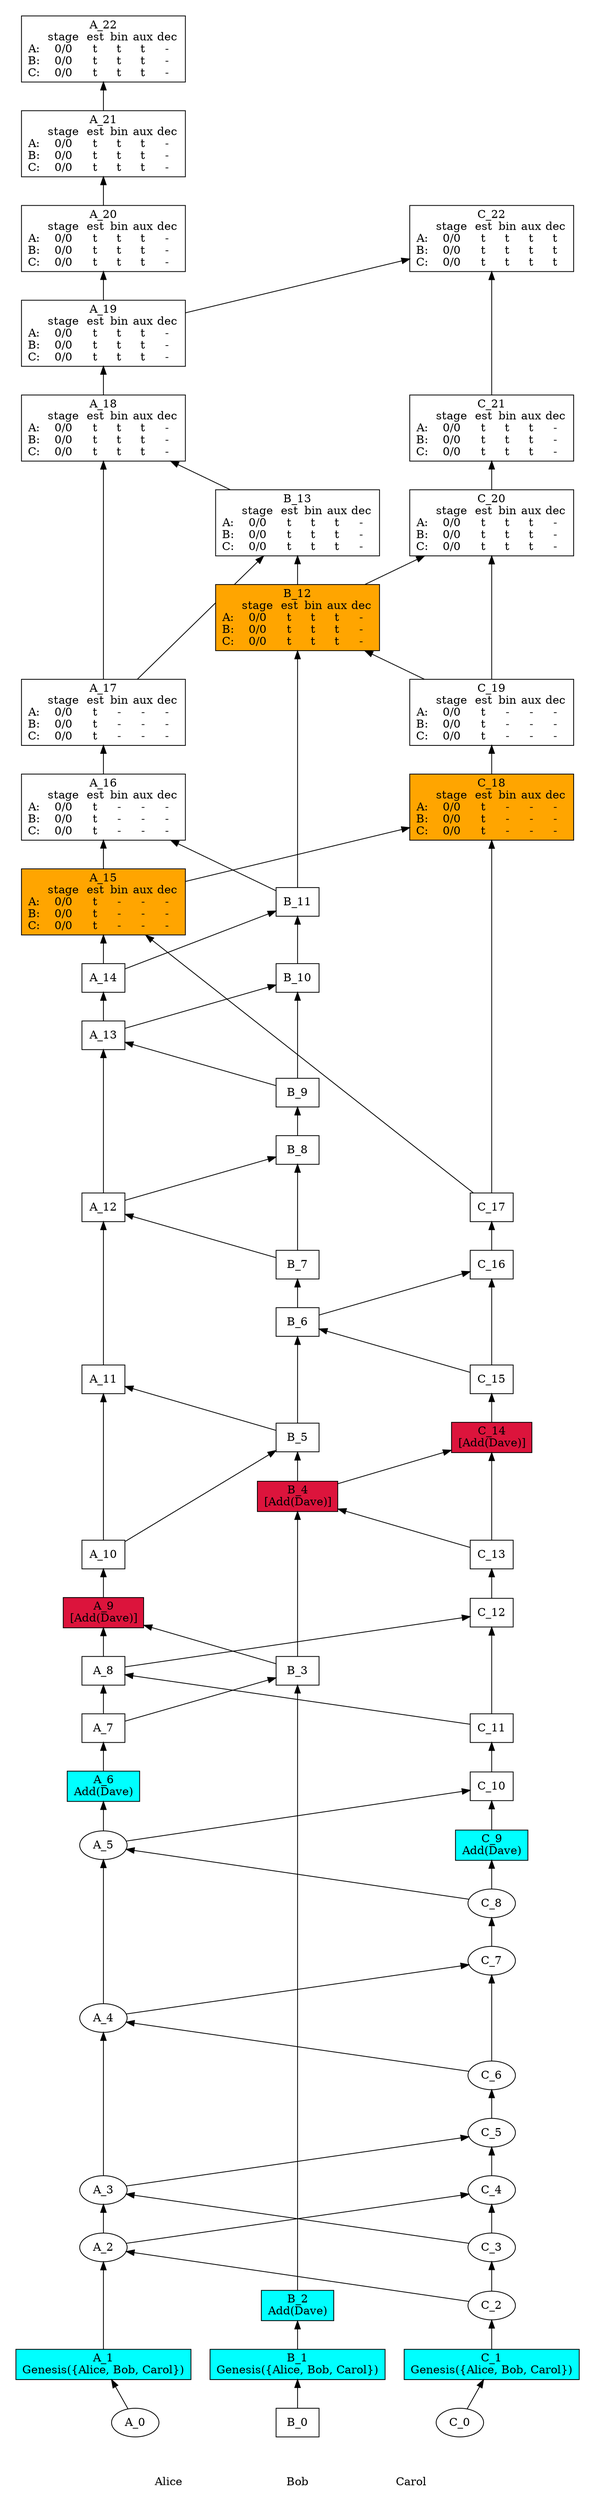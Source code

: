 /// our_id: Alice
/// peer_list: {
///   Alice: PeerState(VOTE|SEND|RECV)
///   Bob: PeerState(VOTE|SEND|RECV)
///   Carol: PeerState(VOTE|SEND|RECV)
/// }
digraph GossipGraph {
  splines=false
  rankdir=BT

  style=invis
  subgraph cluster_Alice {
    label="Alice"
    "Alice" [style=invis]
    "Alice" -> "A_0" [style=invis]
    "A_0" -> "A_1" [minlen=1]
    "A_1" -> "A_2" [minlen=2]
    "A_2" -> "A_3" [minlen=1]
    "A_3" -> "A_4" [minlen=3]
    "A_4" -> "A_5" [minlen=3]
    "A_5" -> "A_6" [minlen=1]
    "A_6" -> "A_7" [minlen=1]
    "A_7" -> "A_8" [minlen=1]
    "A_8" -> "A_9" [minlen=1]
    "A_9" -> "A_10" [minlen=1]
    "A_10" -> "A_11" [minlen=3]
    "A_11" -> "A_12" [minlen=3]
    "A_12" -> "A_13" [minlen=3]
    "A_13" -> "A_14" [minlen=1]
    "A_14" -> "A_15" [minlen=1]
    "A_15" -> "A_16" [minlen=1]
    "A_16" -> "A_17" [minlen=1]
    "A_17" -> "A_18" [minlen=3]
    "A_18" -> "A_19" [minlen=1]
    "A_19" -> "A_20" [minlen=1]
    "A_20" -> "A_21" [minlen=1]
    "A_21" -> "A_22" [minlen=1]
  }
  "C_2" -> "A_2" [constraint=false]
  "C_3" -> "A_3" [constraint=false]
  "C_6" -> "A_4" [constraint=false]
  "C_8" -> "A_5" [constraint=false]
  "C_11" -> "A_8" [constraint=false]
  "B_3" -> "A_9" [constraint=false]
  "B_5" -> "A_11" [constraint=false]
  "B_7" -> "A_12" [constraint=false]
  "B_9" -> "A_13" [constraint=false]
  "C_17" -> "A_15" [constraint=false]
  "B_11" -> "A_16" [constraint=false]
  "B_13" -> "A_18" [constraint=false]

  style=invis
  subgraph cluster_Bob {
    label="Bob"
    "Bob" [style=invis]
    "Bob" -> "B_0" [style=invis]
    "B_0" -> "B_1" [minlen=1]
    "B_1" -> "B_2" [minlen=1]
    "B_2" -> "B_3" [minlen=11]
    "B_3" -> "B_4" [minlen=3]
    "B_4" -> "B_5" [minlen=1]
    "B_5" -> "B_6" [minlen=2]
    "B_6" -> "B_7" [minlen=1]
    "B_7" -> "B_8" [minlen=2]
    "B_8" -> "B_9" [minlen=1]
    "B_9" -> "B_10" [minlen=2]
    "B_10" -> "B_11" [minlen=1]
    "B_11" -> "B_12" [minlen=3]
    "B_12" -> "B_13" [minlen=1]
  }
  "A_7" -> "B_3" [constraint=false]
  "C_13" -> "B_4" [constraint=false]
  "A_10" -> "B_5" [constraint=false]
  "C_15" -> "B_6" [constraint=false]
  "A_12" -> "B_8" [constraint=false]
  "A_13" -> "B_10" [constraint=false]
  "A_14" -> "B_11" [constraint=false]
  "C_19" -> "B_12" [constraint=false]
  "A_17" -> "B_13" [constraint=false]

  style=invis
  subgraph cluster_Carol {
    label="Carol"
    "Carol" [style=invis]
    "Carol" -> "C_0" [style=invis]
    "C_0" -> "C_1" [minlen=1]
    "C_1" -> "C_2" [minlen=1]
    "C_2" -> "C_3" [minlen=1]
    "C_3" -> "C_4" [minlen=1]
    "C_4" -> "C_5" [minlen=1]
    "C_5" -> "C_6" [minlen=1]
    "C_6" -> "C_7" [minlen=2]
    "C_7" -> "C_8" [minlen=1]
    "C_8" -> "C_9" [minlen=1]
    "C_9" -> "C_10" [minlen=1]
    "C_10" -> "C_11" [minlen=1]
    "C_11" -> "C_12" [minlen=2]
    "C_12" -> "C_13" [minlen=1]
    "C_13" -> "C_14" [minlen=2]
    "C_14" -> "C_15" [minlen=1]
    "C_15" -> "C_16" [minlen=2]
    "C_16" -> "C_17" [minlen=1]
    "C_17" -> "C_18" [minlen=6]
    "C_18" -> "C_19" [minlen=1]
    "C_19" -> "C_20" [minlen=2]
    "C_20" -> "C_21" [minlen=1]
    "C_21" -> "C_22" [minlen=2]
  }
  "A_2" -> "C_4" [constraint=false]
  "A_3" -> "C_5" [constraint=false]
  "A_4" -> "C_7" [constraint=false]
  "A_5" -> "C_10" [constraint=false]
  "A_8" -> "C_12" [constraint=false]
  "B_4" -> "C_14" [constraint=false]
  "B_6" -> "C_16" [constraint=false]
  "A_15" -> "C_18" [constraint=false]
  "B_12" -> "C_20" [constraint=false]
  "A_19" -> "C_22" [constraint=false]

  {
    rank=same
    "Alice" [style=filled, color=white]
    "Bob" [style=filled, color=white]
    "Carol" [style=filled, color=white]
  }
  "Alice" -> "Bob" -> "Carol" [style=invis]

/// ===== details of events =====
  "A_0" [fillcolor=white, label=<<table border="0" cellborder="0" cellpadding="0" cellspacing="0">
<tr><td colspan="6">A_0</td></tr>
</table>>]
/// cause: Initial
/// last_ancestors: {Alice: 0}

  "A_1" [style=filled, fillcolor=cyan, shape=rectangle, label=<<table border="0" cellborder="0" cellpadding="0" cellspacing="0">
<tr><td colspan="6">A_1</td></tr>
<tr><td colspan="6">Genesis({Alice, Bob, Carol})</td></tr>
</table>>]
/// cause: Observation(Genesis({Alice, Bob, Carol}))
/// last_ancestors: {Alice: 1}

  "A_2" [fillcolor=white, label=<<table border="0" cellborder="0" cellpadding="0" cellspacing="0">
<tr><td colspan="6">A_2</td></tr>
</table>>]
/// cause: Request
/// last_ancestors: {Alice: 2, Carol: 2}

  "A_3" [fillcolor=white, label=<<table border="0" cellborder="0" cellpadding="0" cellspacing="0">
<tr><td colspan="6">A_3</td></tr>
</table>>]
/// cause: Request
/// last_ancestors: {Alice: 3, Carol: 3}

  "A_4" [fillcolor=white, label=<<table border="0" cellborder="0" cellpadding="0" cellspacing="0">
<tr><td colspan="6">A_4</td></tr>
</table>>]
/// cause: Request
/// last_ancestors: {Alice: 4, Carol: 6}

  "A_5" [fillcolor=white, label=<<table border="0" cellborder="0" cellpadding="0" cellspacing="0">
<tr><td colspan="6">A_5</td></tr>
</table>>]
/// cause: Request
/// last_ancestors: {Alice: 5, Carol: 8}

  "A_6" [style=filled, fillcolor=cyan, shape=rectangle, label=<<table border="0" cellborder="0" cellpadding="0" cellspacing="0">
<tr><td colspan="6">A_6</td></tr>
<tr><td colspan="6">Add(Dave)</td></tr>
</table>>]
/// cause: Observation(Add(Dave))
/// last_ancestors: {Alice: 6, Carol: 8}

  "A_7" [fillcolor=white, shape=rectangle, label=<<table border="0" cellborder="0" cellpadding="0" cellspacing="0">
<tr><td colspan="6">A_7</td></tr>
</table>>]
/// cause: Requesting(Bob)
/// last_ancestors: {Alice: 7, Carol: 8}

  "A_8" [fillcolor=white, shape=rectangle, label=<<table border="0" cellborder="0" cellpadding="0" cellspacing="0">
<tr><td colspan="6">A_8</td></tr>
</table>>]
/// cause: Request
/// last_ancestors: {Alice: 8, Carol: 11}

  "A_9" [style=filled, fillcolor=crimson, shape=rectangle, label=<<table border="0" cellborder="0" cellpadding="0" cellspacing="0">
<tr><td colspan="6">A_9</td></tr>
<tr><td colspan="6">[Add(Dave)]</td></tr></table>>]
/// cause: Response
/// last_ancestors: {Alice: 9, Bob: 3, Carol: 11}

  "A_10" [fillcolor=white, shape=rectangle, label=<<table border="0" cellborder="0" cellpadding="0" cellspacing="0">
<tr><td colspan="6">A_10</td></tr>
</table>>]
/// cause: Requesting(Bob)
/// last_ancestors: {Alice: 10, Bob: 3, Carol: 11}

  "A_11" [fillcolor=white, shape=rectangle, label=<<table border="0" cellborder="0" cellpadding="0" cellspacing="0">
<tr><td colspan="6">A_11</td></tr>
</table>>]
/// cause: Response
/// last_ancestors: {Alice: 11, Bob: 5, Carol: 13}

  "A_12" [fillcolor=white, shape=rectangle, label=<<table border="0" cellborder="0" cellpadding="0" cellspacing="0">
<tr><td colspan="6">A_12</td></tr>
</table>>]
/// cause: Request
/// last_ancestors: {Alice: 12, Bob: 7, Carol: 15}

  "A_13" [fillcolor=white, shape=rectangle, label=<<table border="0" cellborder="0" cellpadding="0" cellspacing="0">
<tr><td colspan="6">A_13</td></tr>
</table>>]
/// cause: Request
/// last_ancestors: {Alice: 13, Bob: 9, Carol: 15}

  "A_14" [fillcolor=white, shape=rectangle, label=<<table border="0" cellborder="0" cellpadding="0" cellspacing="0">
<tr><td colspan="6">A_14</td></tr>
</table>>]
/// cause: Requesting(Bob)
/// last_ancestors: {Alice: 14, Bob: 9, Carol: 15}

  "A_15" [style=filled, fillcolor=orange, shape=rectangle, label=<<table border="0" cellborder="0" cellpadding="0" cellspacing="0">
<tr><td colspan="6">A_15</td></tr>
<tr><td></td><td width="50">stage</td><td width="30">est</td><td width="30">bin</td><td width="30">aux</td><td width="30">dec</td></tr>
<tr><td>A: </td><td>0/0</td><td>t</td><td>-</td><td>-</td><td>-</td></tr>
<tr><td>B: </td><td>0/0</td><td>t</td><td>-</td><td>-</td><td>-</td></tr>
<tr><td>C: </td><td>0/0</td><td>t</td><td>-</td><td>-</td><td>-</td></tr></table>>]
/// cause: Request
/// last_ancestors: {Alice: 15, Bob: 9, Carol: 17}

  "A_16" [fillcolor=white, shape=rectangle, label=<<table border="0" cellborder="0" cellpadding="0" cellspacing="0">
<tr><td colspan="6">A_16</td></tr>
<tr><td></td><td width="50">stage</td><td width="30">est</td><td width="30">bin</td><td width="30">aux</td><td width="30">dec</td></tr>
<tr><td>A: </td><td>0/0</td><td>t</td><td>-</td><td>-</td><td>-</td></tr>
<tr><td>B: </td><td>0/0</td><td>t</td><td>-</td><td>-</td><td>-</td></tr>
<tr><td>C: </td><td>0/0</td><td>t</td><td>-</td><td>-</td><td>-</td></tr></table>>]
/// cause: Response
/// last_ancestors: {Alice: 16, Bob: 11, Carol: 17}

  "A_17" [fillcolor=white, shape=rectangle, label=<<table border="0" cellborder="0" cellpadding="0" cellspacing="0">
<tr><td colspan="6">A_17</td></tr>
<tr><td></td><td width="50">stage</td><td width="30">est</td><td width="30">bin</td><td width="30">aux</td><td width="30">dec</td></tr>
<tr><td>A: </td><td>0/0</td><td>t</td><td>-</td><td>-</td><td>-</td></tr>
<tr><td>B: </td><td>0/0</td><td>t</td><td>-</td><td>-</td><td>-</td></tr>
<tr><td>C: </td><td>0/0</td><td>t</td><td>-</td><td>-</td><td>-</td></tr></table>>]
/// cause: Requesting(Bob)
/// last_ancestors: {Alice: 17, Bob: 11, Carol: 17}

  "A_18" [fillcolor=white, shape=rectangle, label=<<table border="0" cellborder="0" cellpadding="0" cellspacing="0">
<tr><td colspan="6">A_18</td></tr>
<tr><td></td><td width="50">stage</td><td width="30">est</td><td width="30">bin</td><td width="30">aux</td><td width="30">dec</td></tr>
<tr><td>A: </td><td>0/0</td><td>t</td><td>t</td><td>t</td><td>-</td></tr>
<tr><td>B: </td><td>0/0</td><td>t</td><td>t</td><td>t</td><td>-</td></tr>
<tr><td>C: </td><td>0/0</td><td>t</td><td>t</td><td>t</td><td>-</td></tr></table>>]
/// cause: Response
/// last_ancestors: {Alice: 18, Bob: 13, Carol: 19}

  "A_19" [fillcolor=white, shape=rectangle, label=<<table border="0" cellborder="0" cellpadding="0" cellspacing="0">
<tr><td colspan="6">A_19</td></tr>
<tr><td></td><td width="50">stage</td><td width="30">est</td><td width="30">bin</td><td width="30">aux</td><td width="30">dec</td></tr>
<tr><td>A: </td><td>0/0</td><td>t</td><td>t</td><td>t</td><td>-</td></tr>
<tr><td>B: </td><td>0/0</td><td>t</td><td>t</td><td>t</td><td>-</td></tr>
<tr><td>C: </td><td>0/0</td><td>t</td><td>t</td><td>t</td><td>-</td></tr></table>>]
/// cause: Requesting(Carol)
/// last_ancestors: {Alice: 19, Bob: 13, Carol: 19}

  "A_20" [fillcolor=white, shape=rectangle, label=<<table border="0" cellborder="0" cellpadding="0" cellspacing="0">
<tr><td colspan="6">A_20</td></tr>
<tr><td></td><td width="50">stage</td><td width="30">est</td><td width="30">bin</td><td width="30">aux</td><td width="30">dec</td></tr>
<tr><td>A: </td><td>0/0</td><td>t</td><td>t</td><td>t</td><td>-</td></tr>
<tr><td>B: </td><td>0/0</td><td>t</td><td>t</td><td>t</td><td>-</td></tr>
<tr><td>C: </td><td>0/0</td><td>t</td><td>t</td><td>t</td><td>-</td></tr></table>>]
/// cause: Requesting(Carol)
/// last_ancestors: {Alice: 20, Bob: 13, Carol: 19}

  "A_21" [fillcolor=white, shape=rectangle, label=<<table border="0" cellborder="0" cellpadding="0" cellspacing="0">
<tr><td colspan="6">A_21</td></tr>
<tr><td></td><td width="50">stage</td><td width="30">est</td><td width="30">bin</td><td width="30">aux</td><td width="30">dec</td></tr>
<tr><td>A: </td><td>0/0</td><td>t</td><td>t</td><td>t</td><td>-</td></tr>
<tr><td>B: </td><td>0/0</td><td>t</td><td>t</td><td>t</td><td>-</td></tr>
<tr><td>C: </td><td>0/0</td><td>t</td><td>t</td><td>t</td><td>-</td></tr></table>>]
/// cause: Requesting(Bob)
/// last_ancestors: {Alice: 21, Bob: 13, Carol: 19}

  "A_22" [fillcolor=white, shape=rectangle, label=<<table border="0" cellborder="0" cellpadding="0" cellspacing="0">
<tr><td colspan="6">A_22</td></tr>
<tr><td></td><td width="50">stage</td><td width="30">est</td><td width="30">bin</td><td width="30">aux</td><td width="30">dec</td></tr>
<tr><td>A: </td><td>0/0</td><td>t</td><td>t</td><td>t</td><td>-</td></tr>
<tr><td>B: </td><td>0/0</td><td>t</td><td>t</td><td>t</td><td>-</td></tr>
<tr><td>C: </td><td>0/0</td><td>t</td><td>t</td><td>t</td><td>-</td></tr></table>>]
/// cause: Requesting(Carol)
/// last_ancestors: {Alice: 22, Bob: 13, Carol: 19}

  "B_0" [fillcolor=white, shape=rectangle, label=<<table border="0" cellborder="0" cellpadding="0" cellspacing="0">
<tr><td colspan="6">B_0</td></tr>
</table>>]
/// cause: Initial
/// last_ancestors: {Bob: 0}

  "B_1" [style=filled, fillcolor=cyan, shape=rectangle, label=<<table border="0" cellborder="0" cellpadding="0" cellspacing="0">
<tr><td colspan="6">B_1</td></tr>
<tr><td colspan="6">Genesis({Alice, Bob, Carol})</td></tr>
</table>>]
/// cause: Observation(Genesis({Alice, Bob, Carol}))
/// last_ancestors: {Bob: 1}

  "B_2" [style=filled, fillcolor=cyan, shape=rectangle, label=<<table border="0" cellborder="0" cellpadding="0" cellspacing="0">
<tr><td colspan="6">B_2</td></tr>
<tr><td colspan="6">Add(Dave)</td></tr>
</table>>]
/// cause: Observation(Add(Dave))
/// last_ancestors: {Bob: 2}

  "B_3" [fillcolor=white, shape=rectangle, label=<<table border="0" cellborder="0" cellpadding="0" cellspacing="0">
<tr><td colspan="6">B_3</td></tr>
</table>>]
/// cause: Request
/// last_ancestors: {Alice: 7, Bob: 3, Carol: 8}

  "B_4" [style=filled, fillcolor=crimson, shape=rectangle, label=<<table border="0" cellborder="0" cellpadding="0" cellspacing="0">
<tr><td colspan="6">B_4</td></tr>
<tr><td colspan="6">[Add(Dave)]</td></tr></table>>]
/// cause: Request
/// last_ancestors: {Alice: 8, Bob: 4, Carol: 13}

  "B_5" [fillcolor=white, shape=rectangle, label=<<table border="0" cellborder="0" cellpadding="0" cellspacing="0">
<tr><td colspan="6">B_5</td></tr>
</table>>]
/// cause: Request
/// last_ancestors: {Alice: 10, Bob: 5, Carol: 13}

  "B_6" [fillcolor=white, shape=rectangle, label=<<table border="0" cellborder="0" cellpadding="0" cellspacing="0">
<tr><td colspan="6">B_6</td></tr>
</table>>]
/// cause: Request
/// last_ancestors: {Alice: 10, Bob: 6, Carol: 15}

  "B_7" [fillcolor=white, shape=rectangle, label=<<table border="0" cellborder="0" cellpadding="0" cellspacing="0">
<tr><td colspan="6">B_7</td></tr>
</table>>]
/// cause: Requesting(Alice)
/// last_ancestors: {Alice: 10, Bob: 7, Carol: 15}

  "B_8" [fillcolor=white, shape=rectangle, label=<<table border="0" cellborder="0" cellpadding="0" cellspacing="0">
<tr><td colspan="6">B_8</td></tr>
</table>>]
/// cause: Response
/// last_ancestors: {Alice: 12, Bob: 8, Carol: 15}

  "B_9" [fillcolor=white, shape=rectangle, label=<<table border="0" cellborder="0" cellpadding="0" cellspacing="0">
<tr><td colspan="6">B_9</td></tr>
</table>>]
/// cause: Requesting(Alice)
/// last_ancestors: {Alice: 12, Bob: 9, Carol: 15}

  "B_10" [fillcolor=white, shape=rectangle, label=<<table border="0" cellborder="0" cellpadding="0" cellspacing="0">
<tr><td colspan="6">B_10</td></tr>
</table>>]
/// cause: Response
/// last_ancestors: {Alice: 13, Bob: 10, Carol: 15}

  "B_11" [fillcolor=white, shape=rectangle, label=<<table border="0" cellborder="0" cellpadding="0" cellspacing="0">
<tr><td colspan="6">B_11</td></tr>
</table>>]
/// cause: Request
/// last_ancestors: {Alice: 14, Bob: 11, Carol: 15}

  "B_12" [style=filled, fillcolor=orange, shape=rectangle, label=<<table border="0" cellborder="0" cellpadding="0" cellspacing="0">
<tr><td colspan="6">B_12</td></tr>
<tr><td></td><td width="50">stage</td><td width="30">est</td><td width="30">bin</td><td width="30">aux</td><td width="30">dec</td></tr>
<tr><td>A: </td><td>0/0</td><td>t</td><td>t</td><td>t</td><td>-</td></tr>
<tr><td>B: </td><td>0/0</td><td>t</td><td>t</td><td>t</td><td>-</td></tr>
<tr><td>C: </td><td>0/0</td><td>t</td><td>t</td><td>t</td><td>-</td></tr></table>>]
/// cause: Request
/// last_ancestors: {Alice: 15, Bob: 12, Carol: 19}

  "B_13" [fillcolor=white, shape=rectangle, label=<<table border="0" cellborder="0" cellpadding="0" cellspacing="0">
<tr><td colspan="6">B_13</td></tr>
<tr><td></td><td width="50">stage</td><td width="30">est</td><td width="30">bin</td><td width="30">aux</td><td width="30">dec</td></tr>
<tr><td>A: </td><td>0/0</td><td>t</td><td>t</td><td>t</td><td>-</td></tr>
<tr><td>B: </td><td>0/0</td><td>t</td><td>t</td><td>t</td><td>-</td></tr>
<tr><td>C: </td><td>0/0</td><td>t</td><td>t</td><td>t</td><td>-</td></tr></table>>]
/// cause: Request
/// last_ancestors: {Alice: 17, Bob: 13, Carol: 19}

  "C_0" [fillcolor=white, label=<<table border="0" cellborder="0" cellpadding="0" cellspacing="0">
<tr><td colspan="6">C_0</td></tr>
</table>>]
/// cause: Initial
/// last_ancestors: {Carol: 0}

  "C_1" [style=filled, fillcolor=cyan, shape=rectangle, label=<<table border="0" cellborder="0" cellpadding="0" cellspacing="0">
<tr><td colspan="6">C_1</td></tr>
<tr><td colspan="6">Genesis({Alice, Bob, Carol})</td></tr>
</table>>]
/// cause: Observation(Genesis({Alice, Bob, Carol}))
/// last_ancestors: {Carol: 1}

  "C_2" [fillcolor=white, label=<<table border="0" cellborder="0" cellpadding="0" cellspacing="0">
<tr><td colspan="6">C_2</td></tr>
</table>>]
/// cause: Requesting(Alice)
/// last_ancestors: {Carol: 2}

  "C_3" [fillcolor=white, label=<<table border="0" cellborder="0" cellpadding="0" cellspacing="0">
<tr><td colspan="6">C_3</td></tr>
</table>>]
/// cause: Requesting(Alice)
/// last_ancestors: {Carol: 3}

  "C_4" [fillcolor=white, label=<<table border="0" cellborder="0" cellpadding="0" cellspacing="0">
<tr><td colspan="6">C_4</td></tr>
</table>>]
/// cause: Response
/// last_ancestors: {Alice: 2, Carol: 4}

  "C_5" [fillcolor=white, label=<<table border="0" cellborder="0" cellpadding="0" cellspacing="0">
<tr><td colspan="6">C_5</td></tr>
</table>>]
/// cause: Response
/// last_ancestors: {Alice: 3, Carol: 5}

  "C_6" [fillcolor=white, label=<<table border="0" cellborder="0" cellpadding="0" cellspacing="0">
<tr><td colspan="6">C_6</td></tr>
</table>>]
/// cause: Requesting(Alice)
/// last_ancestors: {Alice: 3, Carol: 6}

  "C_7" [fillcolor=white, label=<<table border="0" cellborder="0" cellpadding="0" cellspacing="0">
<tr><td colspan="6">C_7</td></tr>
</table>>]
/// cause: Response
/// last_ancestors: {Alice: 4, Carol: 7}

  "C_8" [fillcolor=white, label=<<table border="0" cellborder="0" cellpadding="0" cellspacing="0">
<tr><td colspan="6">C_8</td></tr>
</table>>]
/// cause: Requesting(Alice)
/// last_ancestors: {Alice: 4, Carol: 8}

  "C_9" [style=filled, fillcolor=cyan, shape=rectangle, label=<<table border="0" cellborder="0" cellpadding="0" cellspacing="0">
<tr><td colspan="6">C_9</td></tr>
<tr><td colspan="6">Add(Dave)</td></tr>
</table>>]
/// cause: Observation(Add(Dave))
/// last_ancestors: {Alice: 4, Carol: 9}

  "C_10" [fillcolor=white, shape=rectangle, label=<<table border="0" cellborder="0" cellpadding="0" cellspacing="0">
<tr><td colspan="6">C_10</td></tr>
</table>>]
/// cause: Response
/// last_ancestors: {Alice: 5, Carol: 10}

  "C_11" [fillcolor=white, shape=rectangle, label=<<table border="0" cellborder="0" cellpadding="0" cellspacing="0">
<tr><td colspan="6">C_11</td></tr>
</table>>]
/// cause: Requesting(Alice)
/// last_ancestors: {Alice: 5, Carol: 11}

  "C_12" [fillcolor=white, shape=rectangle, label=<<table border="0" cellborder="0" cellpadding="0" cellspacing="0">
<tr><td colspan="6">C_12</td></tr>
</table>>]
/// cause: Response
/// last_ancestors: {Alice: 8, Carol: 12}

  "C_13" [fillcolor=white, shape=rectangle, label=<<table border="0" cellborder="0" cellpadding="0" cellspacing="0">
<tr><td colspan="6">C_13</td></tr>
</table>>]
/// cause: Requesting(Bob)
/// last_ancestors: {Alice: 8, Carol: 13}

  "C_14" [style=filled, fillcolor=crimson, shape=rectangle, label=<<table border="0" cellborder="0" cellpadding="0" cellspacing="0">
<tr><td colspan="6">C_14</td></tr>
<tr><td colspan="6">[Add(Dave)]</td></tr></table>>]
/// cause: Response
/// last_ancestors: {Alice: 8, Bob: 4, Carol: 14}

  "C_15" [fillcolor=white, shape=rectangle, label=<<table border="0" cellborder="0" cellpadding="0" cellspacing="0">
<tr><td colspan="6">C_15</td></tr>
</table>>]
/// cause: Requesting(Bob)
/// last_ancestors: {Alice: 8, Bob: 4, Carol: 15}

  "C_16" [fillcolor=white, shape=rectangle, label=<<table border="0" cellborder="0" cellpadding="0" cellspacing="0">
<tr><td colspan="6">C_16</td></tr>
</table>>]
/// cause: Response
/// last_ancestors: {Alice: 10, Bob: 6, Carol: 16}

  "C_17" [fillcolor=white, shape=rectangle, label=<<table border="0" cellborder="0" cellpadding="0" cellspacing="0">
<tr><td colspan="6">C_17</td></tr>
</table>>]
/// cause: Requesting(Alice)
/// last_ancestors: {Alice: 10, Bob: 6, Carol: 17}

  "C_18" [style=filled, fillcolor=orange, shape=rectangle, label=<<table border="0" cellborder="0" cellpadding="0" cellspacing="0">
<tr><td colspan="6">C_18</td></tr>
<tr><td></td><td width="50">stage</td><td width="30">est</td><td width="30">bin</td><td width="30">aux</td><td width="30">dec</td></tr>
<tr><td>A: </td><td>0/0</td><td>t</td><td>-</td><td>-</td><td>-</td></tr>
<tr><td>B: </td><td>0/0</td><td>t</td><td>-</td><td>-</td><td>-</td></tr>
<tr><td>C: </td><td>0/0</td><td>t</td><td>-</td><td>-</td><td>-</td></tr></table>>]
/// cause: Response
/// last_ancestors: {Alice: 15, Bob: 9, Carol: 18}

  "C_19" [fillcolor=white, shape=rectangle, label=<<table border="0" cellborder="0" cellpadding="0" cellspacing="0">
<tr><td colspan="6">C_19</td></tr>
<tr><td></td><td width="50">stage</td><td width="30">est</td><td width="30">bin</td><td width="30">aux</td><td width="30">dec</td></tr>
<tr><td>A: </td><td>0/0</td><td>t</td><td>-</td><td>-</td><td>-</td></tr>
<tr><td>B: </td><td>0/0</td><td>t</td><td>-</td><td>-</td><td>-</td></tr>
<tr><td>C: </td><td>0/0</td><td>t</td><td>-</td><td>-</td><td>-</td></tr></table>>]
/// cause: Requesting(Bob)
/// last_ancestors: {Alice: 15, Bob: 9, Carol: 19}

  "C_20" [fillcolor=white, shape=rectangle, label=<<table border="0" cellborder="0" cellpadding="0" cellspacing="0">
<tr><td colspan="6">C_20</td></tr>
<tr><td></td><td width="50">stage</td><td width="30">est</td><td width="30">bin</td><td width="30">aux</td><td width="30">dec</td></tr>
<tr><td>A: </td><td>0/0</td><td>t</td><td>t</td><td>t</td><td>-</td></tr>
<tr><td>B: </td><td>0/0</td><td>t</td><td>t</td><td>t</td><td>-</td></tr>
<tr><td>C: </td><td>0/0</td><td>t</td><td>t</td><td>t</td><td>-</td></tr></table>>]
/// cause: Response
/// last_ancestors: {Alice: 15, Bob: 12, Carol: 20}

  "C_21" [fillcolor=white, shape=rectangle, label=<<table border="0" cellborder="0" cellpadding="0" cellspacing="0">
<tr><td colspan="6">C_21</td></tr>
<tr><td></td><td width="50">stage</td><td width="30">est</td><td width="30">bin</td><td width="30">aux</td><td width="30">dec</td></tr>
<tr><td>A: </td><td>0/0</td><td>t</td><td>t</td><td>t</td><td>-</td></tr>
<tr><td>B: </td><td>0/0</td><td>t</td><td>t</td><td>t</td><td>-</td></tr>
<tr><td>C: </td><td>0/0</td><td>t</td><td>t</td><td>t</td><td>-</td></tr></table>>]
/// cause: Requesting(Bob)
/// last_ancestors: {Alice: 15, Bob: 12, Carol: 21}

  "C_22" [fillcolor=white, shape=rectangle, label=<<table border="0" cellborder="0" cellpadding="0" cellspacing="0">
<tr><td colspan="6">C_22</td></tr>
<tr><td></td><td width="50">stage</td><td width="30">est</td><td width="30">bin</td><td width="30">aux</td><td width="30">dec</td></tr>
<tr><td>A: </td><td>0/0</td><td>t</td><td>t</td><td>t</td><td>t</td></tr>
<tr><td>B: </td><td>0/0</td><td>t</td><td>t</td><td>t</td><td>t</td></tr>
<tr><td>C: </td><td>0/0</td><td>t</td><td>t</td><td>t</td><td>t</td></tr></table>>]
/// cause: Request
/// last_ancestors: {Alice: 19, Bob: 13, Carol: 22}

}

/// ===== meta-elections =====
/// consensus_history:
/// 4cf3a6dedeb5cf8ac517636905f42a8d66fb5d046f926f416b4e83fc52a3119e

/// round_hashes: {
///   Alice -> [
///     RoundHash { round: 0, latest_block_hash: 4cf3a6dedeb5cf8ac517636905f42a8d66fb5d046f926f416b4e83fc52a3119e }
///   ]
///   Bob -> [
///     RoundHash { round: 0, latest_block_hash: 4cf3a6dedeb5cf8ac517636905f42a8d66fb5d046f926f416b4e83fc52a3119e }
///   ]
///   Carol -> [
///     RoundHash { round: 0, latest_block_hash: 4cf3a6dedeb5cf8ac517636905f42a8d66fb5d046f926f416b4e83fc52a3119e }
///   ]
/// }
/// interesting_events: {
///   Alice -> ["A_9"]
///   Bob -> ["B_4"]
///   Carol -> ["C_14"]
/// }
/// all_voters: {Alice, Bob, Carol}
/// unconsensused_events: {"A_6", "B_2", "C_9"}
/// meta_events: {
///   A_6 -> {
///     observees: {}
///     interesting_content: []
///   }
///   A_7 -> {
///     observees: {}
///     interesting_content: []
///   }
///   A_8 -> {
///     observees: {}
///     interesting_content: []
///   }
///   A_9 -> {
///     observees: {}
///     interesting_content: [Add(Dave)]
///   }
///   A_10 -> {
///     observees: {}
///     interesting_content: []
///   }
///   A_11 -> {
///     observees: {}
///     interesting_content: []
///   }
///   A_12 -> {
///     observees: {}
///     interesting_content: []
///   }
///   A_13 -> {
///     observees: {}
///     interesting_content: []
///   }
///   A_14 -> {
///     observees: {}
///     interesting_content: []
///   }
///   A_15 -> {
///     observees: {Alice, Bob, Carol}
///     interesting_content: []
///     meta_votes: {
///         stage est bin aux dec
///       A: 0/0   t   -   -   - 
///       B: 0/0   t   -   -   - 
///       C: 0/0   t   -   -   - 
///     }
///   }
///   A_16 -> {
///     observees: {}
///     interesting_content: []
///     meta_votes: {
///         stage est bin aux dec
///       A: 0/0   t   -   -   - 
///       B: 0/0   t   -   -   - 
///       C: 0/0   t   -   -   - 
///     }
///   }
///   A_17 -> {
///     observees: {}
///     interesting_content: []
///     meta_votes: {
///         stage est bin aux dec
///       A: 0/0   t   -   -   - 
///       B: 0/0   t   -   -   - 
///       C: 0/0   t   -   -   - 
///     }
///   }
///   A_18 -> {
///     observees: {}
///     interesting_content: []
///     meta_votes: {
///         stage est bin aux dec
///       A: 0/0   t   t   t   - 
///       B: 0/0   t   t   t   - 
///       C: 0/0   t   t   t   - 
///     }
///   }
///   A_19 -> {
///     observees: {}
///     interesting_content: []
///     meta_votes: {
///         stage est bin aux dec
///       A: 0/0   t   t   t   - 
///       B: 0/0   t   t   t   - 
///       C: 0/0   t   t   t   - 
///     }
///   }
///   A_20 -> {
///     observees: {}
///     interesting_content: []
///     meta_votes: {
///         stage est bin aux dec
///       A: 0/0   t   t   t   - 
///       B: 0/0   t   t   t   - 
///       C: 0/0   t   t   t   - 
///     }
///   }
///   A_21 -> {
///     observees: {}
///     interesting_content: []
///     meta_votes: {
///         stage est bin aux dec
///       A: 0/0   t   t   t   - 
///       B: 0/0   t   t   t   - 
///       C: 0/0   t   t   t   - 
///     }
///   }
///   A_22 -> {
///     observees: {}
///     interesting_content: []
///     meta_votes: {
///         stage est bin aux dec
///       A: 0/0   t   t   t   - 
///       B: 0/0   t   t   t   - 
///       C: 0/0   t   t   t   - 
///     }
///   }
///   B_0 -> {
///     observees: {}
///     interesting_content: []
///   }
///   B_1 -> {
///     observees: {}
///     interesting_content: []
///   }
///   B_2 -> {
///     observees: {}
///     interesting_content: []
///   }
///   B_3 -> {
///     observees: {}
///     interesting_content: []
///   }
///   B_4 -> {
///     observees: {}
///     interesting_content: [Add(Dave)]
///   }
///   B_5 -> {
///     observees: {}
///     interesting_content: []
///   }
///   B_6 -> {
///     observees: {}
///     interesting_content: []
///   }
///   B_7 -> {
///     observees: {}
///     interesting_content: []
///   }
///   B_8 -> {
///     observees: {}
///     interesting_content: []
///   }
///   B_9 -> {
///     observees: {}
///     interesting_content: []
///   }
///   B_10 -> {
///     observees: {}
///     interesting_content: []
///   }
///   B_11 -> {
///     observees: {}
///     interesting_content: []
///   }
///   B_12 -> {
///     observees: {Alice, Bob, Carol}
///     interesting_content: []
///     meta_votes: {
///         stage est bin aux dec
///       A: 0/0   t   t   t   - 
///       B: 0/0   t   t   t   - 
///       C: 0/0   t   t   t   - 
///     }
///   }
///   B_13 -> {
///     observees: {}
///     interesting_content: []
///     meta_votes: {
///         stage est bin aux dec
///       A: 0/0   t   t   t   - 
///       B: 0/0   t   t   t   - 
///       C: 0/0   t   t   t   - 
///     }
///   }
///   C_9 -> {
///     observees: {}
///     interesting_content: []
///   }
///   C_10 -> {
///     observees: {}
///     interesting_content: []
///   }
///   C_11 -> {
///     observees: {}
///     interesting_content: []
///   }
///   C_12 -> {
///     observees: {}
///     interesting_content: []
///   }
///   C_13 -> {
///     observees: {}
///     interesting_content: []
///   }
///   C_14 -> {
///     observees: {}
///     interesting_content: [Add(Dave)]
///   }
///   C_15 -> {
///     observees: {}
///     interesting_content: []
///   }
///   C_16 -> {
///     observees: {}
///     interesting_content: []
///   }
///   C_17 -> {
///     observees: {}
///     interesting_content: []
///   }
///   C_18 -> {
///     observees: {Alice, Bob, Carol}
///     interesting_content: []
///     meta_votes: {
///         stage est bin aux dec
///       A: 0/0   t   -   -   - 
///       B: 0/0   t   -   -   - 
///       C: 0/0   t   -   -   - 
///     }
///   }
///   C_19 -> {
///     observees: {}
///     interesting_content: []
///     meta_votes: {
///         stage est bin aux dec
///       A: 0/0   t   -   -   - 
///       B: 0/0   t   -   -   - 
///       C: 0/0   t   -   -   - 
///     }
///   }
///   C_20 -> {
///     observees: {}
///     interesting_content: []
///     meta_votes: {
///         stage est bin aux dec
///       A: 0/0   t   t   t   - 
///       B: 0/0   t   t   t   - 
///       C: 0/0   t   t   t   - 
///     }
///   }
///   C_21 -> {
///     observees: {}
///     interesting_content: []
///     meta_votes: {
///         stage est bin aux dec
///       A: 0/0   t   t   t   - 
///       B: 0/0   t   t   t   - 
///       C: 0/0   t   t   t   - 
///     }
///   }
///   C_22 -> {
///     observees: {}
///     interesting_content: []
///     meta_votes: {
///         stage est bin aux dec
///       A: 0/0   t   t   t   t 
///       B: 0/0   t   t   t   t 
///       C: 0/0   t   t   t   t 
///     }
///   }
/// }
